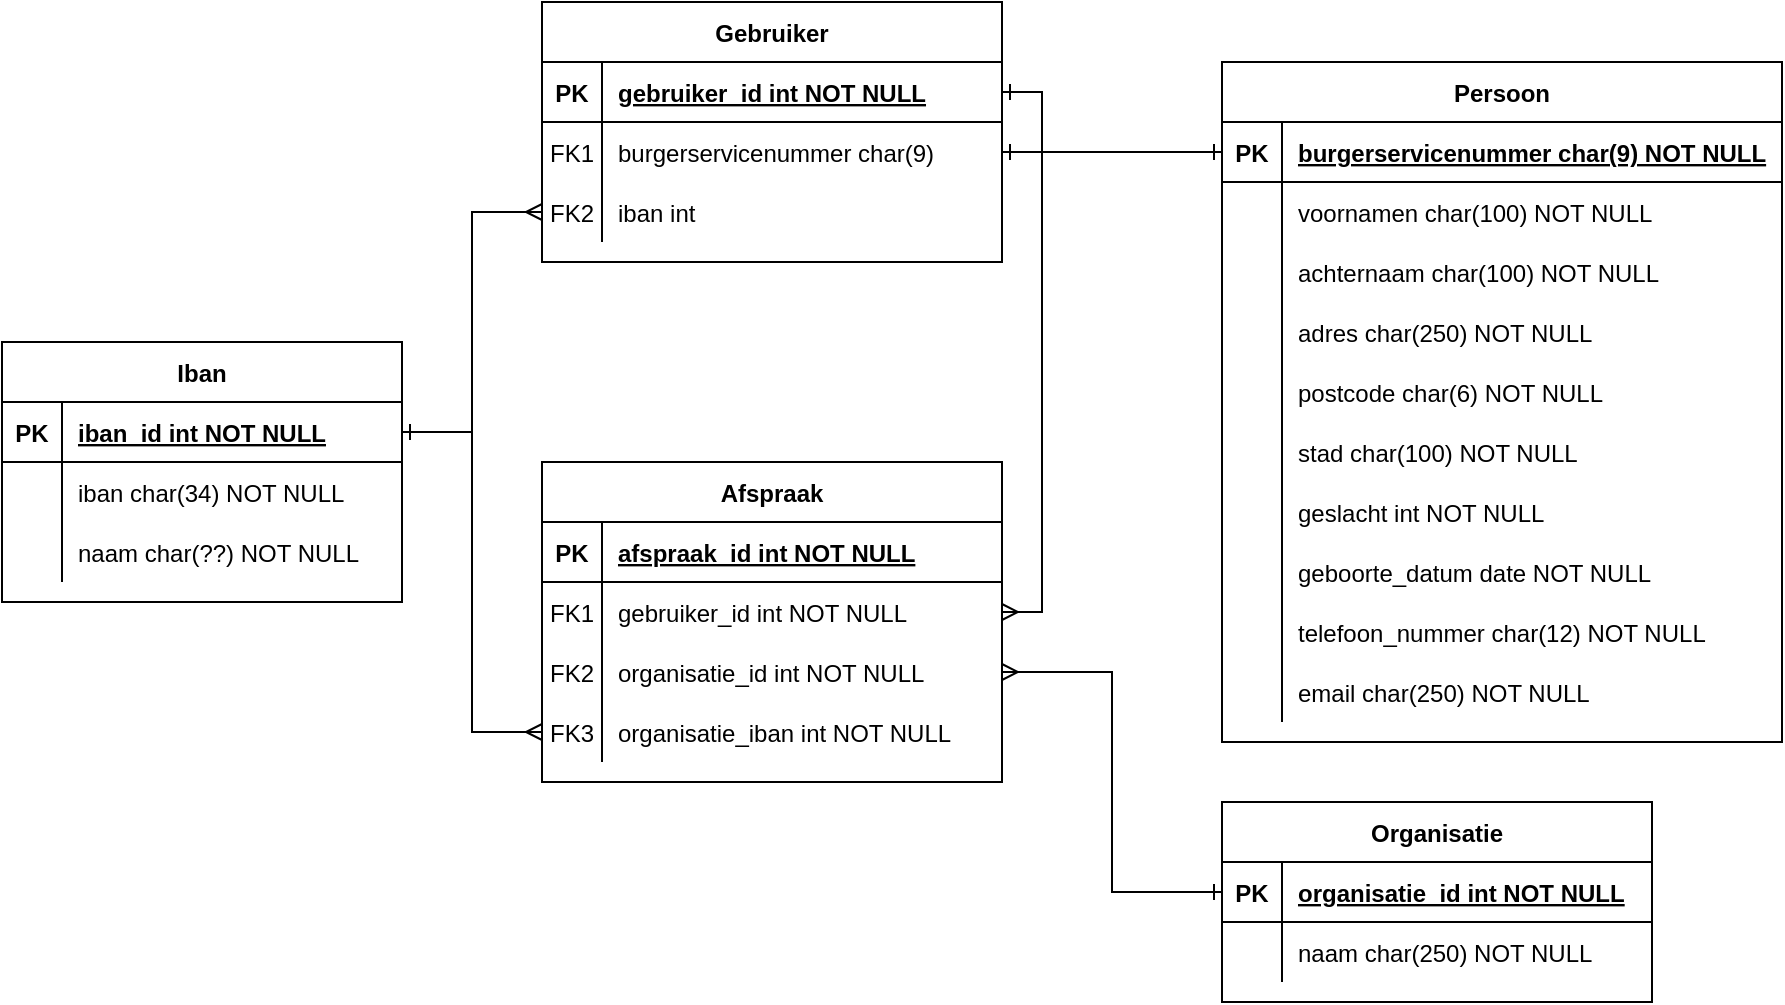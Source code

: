 <mxfile version="13.7.5" type="device"><diagram id="R2lEEEUBdFMjLlhIrx00" name="Page-1"><mxGraphModel dx="1796" dy="1659" grid="1" gridSize="10" guides="1" tooltips="1" connect="1" arrows="1" fold="1" page="1" pageScale="1" pageWidth="850" pageHeight="1100" math="0" shadow="0" extFonts="Permanent Marker^https://fonts.googleapis.com/css?family=Permanent+Marker"><root><mxCell id="0"/><mxCell id="1" parent="0"/><mxCell id="C-vyLk0tnHw3VtMMgP7b-1" value="" style="edgeStyle=entityRelationEdgeStyle;endArrow=ERone;startArrow=ERone;endFill=0;startFill=0;" parent="1" source="C-vyLk0tnHw3VtMMgP7b-27" target="C-vyLk0tnHw3VtMMgP7b-3" edge="1"><mxGeometry width="100" height="100" relative="1" as="geometry"><mxPoint x="340" y="720" as="sourcePoint"/><mxPoint x="450" y="195" as="targetPoint"/></mxGeometry></mxCell><mxCell id="RH9Z0IbQgSgg3mMqHIIC-17" style="edgeStyle=orthogonalEdgeStyle;rounded=0;orthogonalLoop=1;jettySize=auto;html=1;endArrow=ERone;endFill=0;startArrow=ERmany;startFill=0;" edge="1" parent="1" source="RH9Z0IbQgSgg3mMqHIIC-14" target="RH9Z0IbQgSgg3mMqHIIC-2"><mxGeometry relative="1" as="geometry"/></mxCell><mxCell id="RH9Z0IbQgSgg3mMqHIIC-71" style="edgeStyle=orthogonalEdgeStyle;rounded=0;orthogonalLoop=1;jettySize=auto;html=1;startArrow=ERmany;startFill=0;endArrow=ERone;endFill=0;" edge="1" parent="1" source="RH9Z0IbQgSgg3mMqHIIC-52" target="RH9Z0IbQgSgg3mMqHIIC-59"><mxGeometry relative="1" as="geometry"/></mxCell><mxCell id="RH9Z0IbQgSgg3mMqHIIC-45" value="Afspraak" style="shape=table;startSize=30;container=1;collapsible=1;childLayout=tableLayout;fixedRows=1;rowLines=0;fontStyle=1;align=center;resizeLast=1;" vertex="1" parent="1"><mxGeometry x="200" y="100" width="230" height="160" as="geometry"/></mxCell><mxCell id="RH9Z0IbQgSgg3mMqHIIC-46" value="" style="shape=partialRectangle;collapsible=0;dropTarget=0;pointerEvents=0;fillColor=none;top=0;left=0;bottom=1;right=0;points=[[0,0.5],[1,0.5]];portConstraint=eastwest;" vertex="1" parent="RH9Z0IbQgSgg3mMqHIIC-45"><mxGeometry y="30" width="230" height="30" as="geometry"/></mxCell><mxCell id="RH9Z0IbQgSgg3mMqHIIC-47" value="PK" style="shape=partialRectangle;connectable=0;fillColor=none;top=0;left=0;bottom=0;right=0;fontStyle=1;overflow=hidden;" vertex="1" parent="RH9Z0IbQgSgg3mMqHIIC-46"><mxGeometry width="30" height="30" as="geometry"/></mxCell><mxCell id="RH9Z0IbQgSgg3mMqHIIC-48" value="afspraak_id int NOT NULL" style="shape=partialRectangle;connectable=0;fillColor=none;top=0;left=0;bottom=0;right=0;align=left;spacingLeft=6;fontStyle=5;overflow=hidden;" vertex="1" parent="RH9Z0IbQgSgg3mMqHIIC-46"><mxGeometry x="30" width="200" height="30" as="geometry"/></mxCell><mxCell id="RH9Z0IbQgSgg3mMqHIIC-49" value="" style="shape=partialRectangle;collapsible=0;dropTarget=0;pointerEvents=0;fillColor=none;top=0;left=0;bottom=0;right=0;points=[[0,0.5],[1,0.5]];portConstraint=eastwest;" vertex="1" parent="RH9Z0IbQgSgg3mMqHIIC-45"><mxGeometry y="60" width="230" height="30" as="geometry"/></mxCell><mxCell id="RH9Z0IbQgSgg3mMqHIIC-50" value="FK1" style="shape=partialRectangle;connectable=0;fillColor=none;top=0;left=0;bottom=0;right=0;editable=1;overflow=hidden;" vertex="1" parent="RH9Z0IbQgSgg3mMqHIIC-49"><mxGeometry width="30" height="30" as="geometry"/></mxCell><mxCell id="RH9Z0IbQgSgg3mMqHIIC-51" value="gebruiker_id int NOT NULL" style="shape=partialRectangle;connectable=0;fillColor=none;top=0;left=0;bottom=0;right=0;align=left;spacingLeft=6;overflow=hidden;" vertex="1" parent="RH9Z0IbQgSgg3mMqHIIC-49"><mxGeometry x="30" width="200" height="30" as="geometry"/></mxCell><mxCell id="RH9Z0IbQgSgg3mMqHIIC-52" value="" style="shape=partialRectangle;collapsible=0;dropTarget=0;pointerEvents=0;fillColor=none;top=0;left=0;bottom=0;right=0;points=[[0,0.5],[1,0.5]];portConstraint=eastwest;" vertex="1" parent="RH9Z0IbQgSgg3mMqHIIC-45"><mxGeometry y="90" width="230" height="30" as="geometry"/></mxCell><mxCell id="RH9Z0IbQgSgg3mMqHIIC-53" value="FK2" style="shape=partialRectangle;connectable=0;fillColor=none;top=0;left=0;bottom=0;right=0;editable=1;overflow=hidden;" vertex="1" parent="RH9Z0IbQgSgg3mMqHIIC-52"><mxGeometry width="30" height="30" as="geometry"/></mxCell><mxCell id="RH9Z0IbQgSgg3mMqHIIC-54" value="organisatie_id int NOT NULL" style="shape=partialRectangle;connectable=0;fillColor=none;top=0;left=0;bottom=0;right=0;align=left;spacingLeft=6;overflow=hidden;" vertex="1" parent="RH9Z0IbQgSgg3mMqHIIC-52"><mxGeometry x="30" width="200" height="30" as="geometry"/></mxCell><mxCell id="RH9Z0IbQgSgg3mMqHIIC-55" value="" style="shape=partialRectangle;collapsible=0;dropTarget=0;pointerEvents=0;fillColor=none;top=0;left=0;bottom=0;right=0;points=[[0,0.5],[1,0.5]];portConstraint=eastwest;" vertex="1" parent="RH9Z0IbQgSgg3mMqHIIC-45"><mxGeometry y="120" width="230" height="30" as="geometry"/></mxCell><mxCell id="RH9Z0IbQgSgg3mMqHIIC-56" value="FK3" style="shape=partialRectangle;connectable=0;fillColor=none;top=0;left=0;bottom=0;right=0;editable=1;overflow=hidden;" vertex="1" parent="RH9Z0IbQgSgg3mMqHIIC-55"><mxGeometry width="30" height="30" as="geometry"/></mxCell><mxCell id="RH9Z0IbQgSgg3mMqHIIC-57" value="organisatie_iban int NOT NULL" style="shape=partialRectangle;connectable=0;fillColor=none;top=0;left=0;bottom=0;right=0;align=left;spacingLeft=6;overflow=hidden;" vertex="1" parent="RH9Z0IbQgSgg3mMqHIIC-55"><mxGeometry x="30" width="200" height="30" as="geometry"/></mxCell><mxCell id="RH9Z0IbQgSgg3mMqHIIC-58" value="Organisatie" style="shape=table;startSize=30;container=1;collapsible=1;childLayout=tableLayout;fixedRows=1;rowLines=0;fontStyle=1;align=center;resizeLast=1;" vertex="1" parent="1"><mxGeometry x="540" y="270" width="215" height="100" as="geometry"/></mxCell><mxCell id="RH9Z0IbQgSgg3mMqHIIC-59" value="" style="shape=partialRectangle;collapsible=0;dropTarget=0;pointerEvents=0;fillColor=none;top=0;left=0;bottom=1;right=0;points=[[0,0.5],[1,0.5]];portConstraint=eastwest;" vertex="1" parent="RH9Z0IbQgSgg3mMqHIIC-58"><mxGeometry y="30" width="215" height="30" as="geometry"/></mxCell><mxCell id="RH9Z0IbQgSgg3mMqHIIC-60" value="PK" style="shape=partialRectangle;connectable=0;fillColor=none;top=0;left=0;bottom=0;right=0;fontStyle=1;overflow=hidden;" vertex="1" parent="RH9Z0IbQgSgg3mMqHIIC-59"><mxGeometry width="30" height="30" as="geometry"/></mxCell><mxCell id="RH9Z0IbQgSgg3mMqHIIC-61" value="organisatie_id int NOT NULL" style="shape=partialRectangle;connectable=0;fillColor=none;top=0;left=0;bottom=0;right=0;align=left;spacingLeft=6;fontStyle=5;overflow=hidden;" vertex="1" parent="RH9Z0IbQgSgg3mMqHIIC-59"><mxGeometry x="30" width="185" height="30" as="geometry"/></mxCell><mxCell id="RH9Z0IbQgSgg3mMqHIIC-62" value="" style="shape=partialRectangle;collapsible=0;dropTarget=0;pointerEvents=0;fillColor=none;top=0;left=0;bottom=0;right=0;points=[[0,0.5],[1,0.5]];portConstraint=eastwest;" vertex="1" parent="RH9Z0IbQgSgg3mMqHIIC-58"><mxGeometry y="60" width="215" height="30" as="geometry"/></mxCell><mxCell id="RH9Z0IbQgSgg3mMqHIIC-63" value="" style="shape=partialRectangle;connectable=0;fillColor=none;top=0;left=0;bottom=0;right=0;editable=1;overflow=hidden;" vertex="1" parent="RH9Z0IbQgSgg3mMqHIIC-62"><mxGeometry width="30" height="30" as="geometry"/></mxCell><mxCell id="RH9Z0IbQgSgg3mMqHIIC-64" value="naam char(250) NOT NULL" style="shape=partialRectangle;connectable=0;fillColor=none;top=0;left=0;bottom=0;right=0;align=left;spacingLeft=6;overflow=hidden;" vertex="1" parent="RH9Z0IbQgSgg3mMqHIIC-62"><mxGeometry x="30" width="185" height="30" as="geometry"/></mxCell><mxCell id="RH9Z0IbQgSgg3mMqHIIC-72" style="edgeStyle=orthogonalEdgeStyle;rounded=0;orthogonalLoop=1;jettySize=auto;html=1;startArrow=ERmany;startFill=0;endArrow=ERone;endFill=0;" edge="1" parent="1" source="RH9Z0IbQgSgg3mMqHIIC-55" target="RH9Z0IbQgSgg3mMqHIIC-2"><mxGeometry relative="1" as="geometry"/></mxCell><mxCell id="C-vyLk0tnHw3VtMMgP7b-23" value="Gebruiker" style="shape=table;startSize=30;container=1;collapsible=1;childLayout=tableLayout;fixedRows=1;rowLines=0;fontStyle=1;align=center;resizeLast=1;" parent="1" vertex="1"><mxGeometry x="200" y="-130" width="230" height="130" as="geometry"><mxRectangle x="120" y="150" width="90" height="30" as="alternateBounds"/></mxGeometry></mxCell><mxCell id="C-vyLk0tnHw3VtMMgP7b-24" value="" style="shape=partialRectangle;collapsible=0;dropTarget=0;pointerEvents=0;fillColor=none;points=[[0,0.5],[1,0.5]];portConstraint=eastwest;top=0;left=0;right=0;bottom=1;" parent="C-vyLk0tnHw3VtMMgP7b-23" vertex="1"><mxGeometry y="30" width="230" height="30" as="geometry"/></mxCell><mxCell id="C-vyLk0tnHw3VtMMgP7b-25" value="PK" style="shape=partialRectangle;overflow=hidden;connectable=0;fillColor=none;top=0;left=0;bottom=0;right=0;fontStyle=1;" parent="C-vyLk0tnHw3VtMMgP7b-24" vertex="1"><mxGeometry width="30" height="30" as="geometry"/></mxCell><mxCell id="C-vyLk0tnHw3VtMMgP7b-26" value="gebruiker_id int NOT NULL " style="shape=partialRectangle;overflow=hidden;connectable=0;fillColor=none;top=0;left=0;bottom=0;right=0;align=left;spacingLeft=6;fontStyle=5;" parent="C-vyLk0tnHw3VtMMgP7b-24" vertex="1"><mxGeometry x="30" width="200" height="30" as="geometry"/></mxCell><mxCell id="C-vyLk0tnHw3VtMMgP7b-27" value="" style="shape=partialRectangle;collapsible=0;dropTarget=0;pointerEvents=0;fillColor=none;points=[[0,0.5],[1,0.5]];portConstraint=eastwest;top=0;left=0;right=0;bottom=0;" parent="C-vyLk0tnHw3VtMMgP7b-23" vertex="1"><mxGeometry y="60" width="230" height="30" as="geometry"/></mxCell><mxCell id="C-vyLk0tnHw3VtMMgP7b-28" value="FK1" style="shape=partialRectangle;overflow=hidden;connectable=0;fillColor=none;top=0;left=0;bottom=0;right=0;" parent="C-vyLk0tnHw3VtMMgP7b-27" vertex="1"><mxGeometry width="30" height="30" as="geometry"/></mxCell><mxCell id="C-vyLk0tnHw3VtMMgP7b-29" value="burgerservicenummer char(9)" style="shape=partialRectangle;overflow=hidden;connectable=0;fillColor=none;top=0;left=0;bottom=0;right=0;align=left;spacingLeft=6;" parent="C-vyLk0tnHw3VtMMgP7b-27" vertex="1"><mxGeometry x="30" width="200" height="30" as="geometry"/></mxCell><mxCell id="RH9Z0IbQgSgg3mMqHIIC-14" style="shape=partialRectangle;collapsible=0;dropTarget=0;pointerEvents=0;fillColor=none;points=[[0,0.5],[1,0.5]];portConstraint=eastwest;top=0;left=0;right=0;bottom=0;" vertex="1" parent="C-vyLk0tnHw3VtMMgP7b-23"><mxGeometry y="90" width="230" height="30" as="geometry"/></mxCell><mxCell id="RH9Z0IbQgSgg3mMqHIIC-15" value="FK2" style="shape=partialRectangle;overflow=hidden;connectable=0;fillColor=none;top=0;left=0;bottom=0;right=0;" vertex="1" parent="RH9Z0IbQgSgg3mMqHIIC-14"><mxGeometry width="30" height="30" as="geometry"/></mxCell><mxCell id="RH9Z0IbQgSgg3mMqHIIC-16" value="iban int" style="shape=partialRectangle;overflow=hidden;connectable=0;fillColor=none;top=0;left=0;bottom=0;right=0;align=left;spacingLeft=6;" vertex="1" parent="RH9Z0IbQgSgg3mMqHIIC-14"><mxGeometry x="30" width="200" height="30" as="geometry"/></mxCell><mxCell id="RH9Z0IbQgSgg3mMqHIIC-1" value="Iban" style="shape=table;startSize=30;container=1;collapsible=1;childLayout=tableLayout;fixedRows=1;rowLines=0;fontStyle=1;align=center;resizeLast=1;" vertex="1" parent="1"><mxGeometry x="-70" y="40" width="200" height="130" as="geometry"/></mxCell><mxCell id="RH9Z0IbQgSgg3mMqHIIC-2" value="" style="shape=partialRectangle;collapsible=0;dropTarget=0;pointerEvents=0;fillColor=none;top=0;left=0;bottom=1;right=0;points=[[0,0.5],[1,0.5]];portConstraint=eastwest;" vertex="1" parent="RH9Z0IbQgSgg3mMqHIIC-1"><mxGeometry y="30" width="200" height="30" as="geometry"/></mxCell><mxCell id="RH9Z0IbQgSgg3mMqHIIC-3" value="PK" style="shape=partialRectangle;connectable=0;fillColor=none;top=0;left=0;bottom=0;right=0;fontStyle=1;overflow=hidden;" vertex="1" parent="RH9Z0IbQgSgg3mMqHIIC-2"><mxGeometry width="30" height="30" as="geometry"/></mxCell><mxCell id="RH9Z0IbQgSgg3mMqHIIC-4" value="iban_id int NOT NULL" style="shape=partialRectangle;connectable=0;fillColor=none;top=0;left=0;bottom=0;right=0;align=left;spacingLeft=6;fontStyle=5;overflow=hidden;" vertex="1" parent="RH9Z0IbQgSgg3mMqHIIC-2"><mxGeometry x="30" width="170" height="30" as="geometry"/></mxCell><mxCell id="RH9Z0IbQgSgg3mMqHIIC-5" value="" style="shape=partialRectangle;collapsible=0;dropTarget=0;pointerEvents=0;fillColor=none;top=0;left=0;bottom=0;right=0;points=[[0,0.5],[1,0.5]];portConstraint=eastwest;" vertex="1" parent="RH9Z0IbQgSgg3mMqHIIC-1"><mxGeometry y="60" width="200" height="30" as="geometry"/></mxCell><mxCell id="RH9Z0IbQgSgg3mMqHIIC-6" value="" style="shape=partialRectangle;connectable=0;fillColor=none;top=0;left=0;bottom=0;right=0;editable=1;overflow=hidden;" vertex="1" parent="RH9Z0IbQgSgg3mMqHIIC-5"><mxGeometry width="30" height="30" as="geometry"/></mxCell><mxCell id="RH9Z0IbQgSgg3mMqHIIC-7" value="iban char(34) NOT NULL" style="shape=partialRectangle;connectable=0;fillColor=none;top=0;left=0;bottom=0;right=0;align=left;spacingLeft=6;overflow=hidden;" vertex="1" parent="RH9Z0IbQgSgg3mMqHIIC-5"><mxGeometry x="30" width="170" height="30" as="geometry"/></mxCell><mxCell id="RH9Z0IbQgSgg3mMqHIIC-8" value="" style="shape=partialRectangle;collapsible=0;dropTarget=0;pointerEvents=0;fillColor=none;top=0;left=0;bottom=0;right=0;points=[[0,0.5],[1,0.5]];portConstraint=eastwest;" vertex="1" parent="RH9Z0IbQgSgg3mMqHIIC-1"><mxGeometry y="90" width="200" height="30" as="geometry"/></mxCell><mxCell id="RH9Z0IbQgSgg3mMqHIIC-9" value="" style="shape=partialRectangle;connectable=0;fillColor=none;top=0;left=0;bottom=0;right=0;editable=1;overflow=hidden;" vertex="1" parent="RH9Z0IbQgSgg3mMqHIIC-8"><mxGeometry width="30" height="30" as="geometry"/></mxCell><mxCell id="RH9Z0IbQgSgg3mMqHIIC-10" value="naam char(??) NOT NULL" style="shape=partialRectangle;connectable=0;fillColor=none;top=0;left=0;bottom=0;right=0;align=left;spacingLeft=6;overflow=hidden;" vertex="1" parent="RH9Z0IbQgSgg3mMqHIIC-8"><mxGeometry x="30" width="170" height="30" as="geometry"/></mxCell><mxCell id="C-vyLk0tnHw3VtMMgP7b-2" value="Persoon" style="shape=table;startSize=30;container=1;collapsible=1;childLayout=tableLayout;fixedRows=1;rowLines=0;fontStyle=1;align=center;resizeLast=1;" parent="1" vertex="1"><mxGeometry x="540" y="-100" width="280" height="340" as="geometry"/></mxCell><mxCell id="C-vyLk0tnHw3VtMMgP7b-3" value="" style="shape=partialRectangle;collapsible=0;dropTarget=0;pointerEvents=0;fillColor=none;points=[[0,0.5],[1,0.5]];portConstraint=eastwest;top=0;left=0;right=0;bottom=1;" parent="C-vyLk0tnHw3VtMMgP7b-2" vertex="1"><mxGeometry y="30" width="280" height="30" as="geometry"/></mxCell><mxCell id="C-vyLk0tnHw3VtMMgP7b-4" value="PK" style="shape=partialRectangle;overflow=hidden;connectable=0;fillColor=none;top=0;left=0;bottom=0;right=0;fontStyle=1;" parent="C-vyLk0tnHw3VtMMgP7b-3" vertex="1"><mxGeometry width="30" height="30" as="geometry"/></mxCell><mxCell id="C-vyLk0tnHw3VtMMgP7b-5" value="burgerservicenummer char(9) NOT NULL" style="shape=partialRectangle;overflow=hidden;connectable=0;fillColor=none;top=0;left=0;bottom=0;right=0;align=left;spacingLeft=6;fontStyle=5;" parent="C-vyLk0tnHw3VtMMgP7b-3" vertex="1"><mxGeometry x="30" width="250" height="30" as="geometry"/></mxCell><mxCell id="RH9Z0IbQgSgg3mMqHIIC-18" style="shape=partialRectangle;collapsible=0;dropTarget=0;pointerEvents=0;fillColor=none;points=[[0,0.5],[1,0.5]];portConstraint=eastwest;top=0;left=0;right=0;bottom=0;" vertex="1" parent="C-vyLk0tnHw3VtMMgP7b-2"><mxGeometry y="60" width="280" height="30" as="geometry"/></mxCell><mxCell id="RH9Z0IbQgSgg3mMqHIIC-19" style="shape=partialRectangle;overflow=hidden;connectable=0;fillColor=none;top=0;left=0;bottom=0;right=0;" vertex="1" parent="RH9Z0IbQgSgg3mMqHIIC-18"><mxGeometry width="30" height="30" as="geometry"/></mxCell><mxCell id="RH9Z0IbQgSgg3mMqHIIC-20" value="voornamen char(100) NOT NULL" style="shape=partialRectangle;overflow=hidden;connectable=0;fillColor=none;top=0;left=0;bottom=0;right=0;align=left;spacingLeft=6;" vertex="1" parent="RH9Z0IbQgSgg3mMqHIIC-18"><mxGeometry x="30" width="250" height="30" as="geometry"/></mxCell><mxCell id="RH9Z0IbQgSgg3mMqHIIC-21" style="shape=partialRectangle;collapsible=0;dropTarget=0;pointerEvents=0;fillColor=none;points=[[0,0.5],[1,0.5]];portConstraint=eastwest;top=0;left=0;right=0;bottom=0;" vertex="1" parent="C-vyLk0tnHw3VtMMgP7b-2"><mxGeometry y="90" width="280" height="30" as="geometry"/></mxCell><mxCell id="RH9Z0IbQgSgg3mMqHIIC-22" style="shape=partialRectangle;overflow=hidden;connectable=0;fillColor=none;top=0;left=0;bottom=0;right=0;" vertex="1" parent="RH9Z0IbQgSgg3mMqHIIC-21"><mxGeometry width="30" height="30" as="geometry"/></mxCell><mxCell id="RH9Z0IbQgSgg3mMqHIIC-23" value="achternaam char(100) NOT NULL" style="shape=partialRectangle;overflow=hidden;connectable=0;fillColor=none;top=0;left=0;bottom=0;right=0;align=left;spacingLeft=6;" vertex="1" parent="RH9Z0IbQgSgg3mMqHIIC-21"><mxGeometry x="30" width="250" height="30" as="geometry"/></mxCell><mxCell id="RH9Z0IbQgSgg3mMqHIIC-24" style="shape=partialRectangle;collapsible=0;dropTarget=0;pointerEvents=0;fillColor=none;points=[[0,0.5],[1,0.5]];portConstraint=eastwest;top=0;left=0;right=0;bottom=0;" vertex="1" parent="C-vyLk0tnHw3VtMMgP7b-2"><mxGeometry y="120" width="280" height="30" as="geometry"/></mxCell><mxCell id="RH9Z0IbQgSgg3mMqHIIC-25" value="" style="shape=partialRectangle;overflow=hidden;connectable=0;fillColor=none;top=0;left=0;bottom=0;right=0;" vertex="1" parent="RH9Z0IbQgSgg3mMqHIIC-24"><mxGeometry width="30" height="30" as="geometry"/></mxCell><mxCell id="RH9Z0IbQgSgg3mMqHIIC-26" value="adres char(250) NOT NULL" style="shape=partialRectangle;overflow=hidden;connectable=0;fillColor=none;top=0;left=0;bottom=0;right=0;align=left;spacingLeft=6;" vertex="1" parent="RH9Z0IbQgSgg3mMqHIIC-24"><mxGeometry x="30" width="250" height="30" as="geometry"/></mxCell><mxCell id="RH9Z0IbQgSgg3mMqHIIC-27" style="shape=partialRectangle;collapsible=0;dropTarget=0;pointerEvents=0;fillColor=none;points=[[0,0.5],[1,0.5]];portConstraint=eastwest;top=0;left=0;right=0;bottom=0;" vertex="1" parent="C-vyLk0tnHw3VtMMgP7b-2"><mxGeometry y="150" width="280" height="30" as="geometry"/></mxCell><mxCell id="RH9Z0IbQgSgg3mMqHIIC-28" style="shape=partialRectangle;overflow=hidden;connectable=0;fillColor=none;top=0;left=0;bottom=0;right=0;" vertex="1" parent="RH9Z0IbQgSgg3mMqHIIC-27"><mxGeometry width="30" height="30" as="geometry"/></mxCell><mxCell id="RH9Z0IbQgSgg3mMqHIIC-29" value="postcode char(6) NOT NULL" style="shape=partialRectangle;overflow=hidden;connectable=0;fillColor=none;top=0;left=0;bottom=0;right=0;align=left;spacingLeft=6;" vertex="1" parent="RH9Z0IbQgSgg3mMqHIIC-27"><mxGeometry x="30" width="250" height="30" as="geometry"/></mxCell><mxCell id="RH9Z0IbQgSgg3mMqHIIC-30" style="shape=partialRectangle;collapsible=0;dropTarget=0;pointerEvents=0;fillColor=none;points=[[0,0.5],[1,0.5]];portConstraint=eastwest;top=0;left=0;right=0;bottom=0;" vertex="1" parent="C-vyLk0tnHw3VtMMgP7b-2"><mxGeometry y="180" width="280" height="30" as="geometry"/></mxCell><mxCell id="RH9Z0IbQgSgg3mMqHIIC-31" style="shape=partialRectangle;overflow=hidden;connectable=0;fillColor=none;top=0;left=0;bottom=0;right=0;" vertex="1" parent="RH9Z0IbQgSgg3mMqHIIC-30"><mxGeometry width="30" height="30" as="geometry"/></mxCell><mxCell id="RH9Z0IbQgSgg3mMqHIIC-32" value="stad char(100) NOT NULL" style="shape=partialRectangle;overflow=hidden;connectable=0;fillColor=none;top=0;left=0;bottom=0;right=0;align=left;spacingLeft=6;" vertex="1" parent="RH9Z0IbQgSgg3mMqHIIC-30"><mxGeometry x="30" width="250" height="30" as="geometry"/></mxCell><mxCell id="RH9Z0IbQgSgg3mMqHIIC-33" style="shape=partialRectangle;collapsible=0;dropTarget=0;pointerEvents=0;fillColor=none;points=[[0,0.5],[1,0.5]];portConstraint=eastwest;top=0;left=0;right=0;bottom=0;" vertex="1" parent="C-vyLk0tnHw3VtMMgP7b-2"><mxGeometry y="210" width="280" height="30" as="geometry"/></mxCell><mxCell id="RH9Z0IbQgSgg3mMqHIIC-34" style="shape=partialRectangle;overflow=hidden;connectable=0;fillColor=none;top=0;left=0;bottom=0;right=0;" vertex="1" parent="RH9Z0IbQgSgg3mMqHIIC-33"><mxGeometry width="30" height="30" as="geometry"/></mxCell><mxCell id="RH9Z0IbQgSgg3mMqHIIC-35" value="geslacht int NOT NULL" style="shape=partialRectangle;overflow=hidden;connectable=0;fillColor=none;top=0;left=0;bottom=0;right=0;align=left;spacingLeft=6;" vertex="1" parent="RH9Z0IbQgSgg3mMqHIIC-33"><mxGeometry x="30" width="250" height="30" as="geometry"/></mxCell><mxCell id="RH9Z0IbQgSgg3mMqHIIC-36" style="shape=partialRectangle;collapsible=0;dropTarget=0;pointerEvents=0;fillColor=none;points=[[0,0.5],[1,0.5]];portConstraint=eastwest;top=0;left=0;right=0;bottom=0;" vertex="1" parent="C-vyLk0tnHw3VtMMgP7b-2"><mxGeometry y="240" width="280" height="30" as="geometry"/></mxCell><mxCell id="RH9Z0IbQgSgg3mMqHIIC-37" style="shape=partialRectangle;overflow=hidden;connectable=0;fillColor=none;top=0;left=0;bottom=0;right=0;" vertex="1" parent="RH9Z0IbQgSgg3mMqHIIC-36"><mxGeometry width="30" height="30" as="geometry"/></mxCell><mxCell id="RH9Z0IbQgSgg3mMqHIIC-38" value="geboorte_datum date NOT NULL" style="shape=partialRectangle;overflow=hidden;connectable=0;fillColor=none;top=0;left=0;bottom=0;right=0;align=left;spacingLeft=6;" vertex="1" parent="RH9Z0IbQgSgg3mMqHIIC-36"><mxGeometry x="30" width="250" height="30" as="geometry"/></mxCell><mxCell id="RH9Z0IbQgSgg3mMqHIIC-39" style="shape=partialRectangle;collapsible=0;dropTarget=0;pointerEvents=0;fillColor=none;points=[[0,0.5],[1,0.5]];portConstraint=eastwest;top=0;left=0;right=0;bottom=0;" vertex="1" parent="C-vyLk0tnHw3VtMMgP7b-2"><mxGeometry y="270" width="280" height="30" as="geometry"/></mxCell><mxCell id="RH9Z0IbQgSgg3mMqHIIC-40" style="shape=partialRectangle;overflow=hidden;connectable=0;fillColor=none;top=0;left=0;bottom=0;right=0;" vertex="1" parent="RH9Z0IbQgSgg3mMqHIIC-39"><mxGeometry width="30" height="30" as="geometry"/></mxCell><mxCell id="RH9Z0IbQgSgg3mMqHIIC-41" value="telefoon_nummer char(12) NOT NULL" style="shape=partialRectangle;overflow=hidden;connectable=0;fillColor=none;top=0;left=0;bottom=0;right=0;align=left;spacingLeft=6;" vertex="1" parent="RH9Z0IbQgSgg3mMqHIIC-39"><mxGeometry x="30" width="250" height="30" as="geometry"/></mxCell><mxCell id="RH9Z0IbQgSgg3mMqHIIC-42" style="shape=partialRectangle;collapsible=0;dropTarget=0;pointerEvents=0;fillColor=none;points=[[0,0.5],[1,0.5]];portConstraint=eastwest;top=0;left=0;right=0;bottom=0;" vertex="1" parent="C-vyLk0tnHw3VtMMgP7b-2"><mxGeometry y="300" width="280" height="30" as="geometry"/></mxCell><mxCell id="RH9Z0IbQgSgg3mMqHIIC-43" style="shape=partialRectangle;overflow=hidden;connectable=0;fillColor=none;top=0;left=0;bottom=0;right=0;" vertex="1" parent="RH9Z0IbQgSgg3mMqHIIC-42"><mxGeometry width="30" height="30" as="geometry"/></mxCell><mxCell id="RH9Z0IbQgSgg3mMqHIIC-44" value="email char(250) NOT NULL" style="shape=partialRectangle;overflow=hidden;connectable=0;fillColor=none;top=0;left=0;bottom=0;right=0;align=left;spacingLeft=6;" vertex="1" parent="RH9Z0IbQgSgg3mMqHIIC-42"><mxGeometry x="30" width="250" height="30" as="geometry"/></mxCell><mxCell id="RH9Z0IbQgSgg3mMqHIIC-74" style="edgeStyle=orthogonalEdgeStyle;rounded=0;orthogonalLoop=1;jettySize=auto;html=1;startArrow=ERone;startFill=0;endArrow=ERmany;endFill=0;" edge="1" parent="1" source="C-vyLk0tnHw3VtMMgP7b-24" target="RH9Z0IbQgSgg3mMqHIIC-49"><mxGeometry relative="1" as="geometry"><Array as="points"><mxPoint x="450" y="-85"/><mxPoint x="450" y="175"/></Array></mxGeometry></mxCell></root></mxGraphModel></diagram></mxfile>